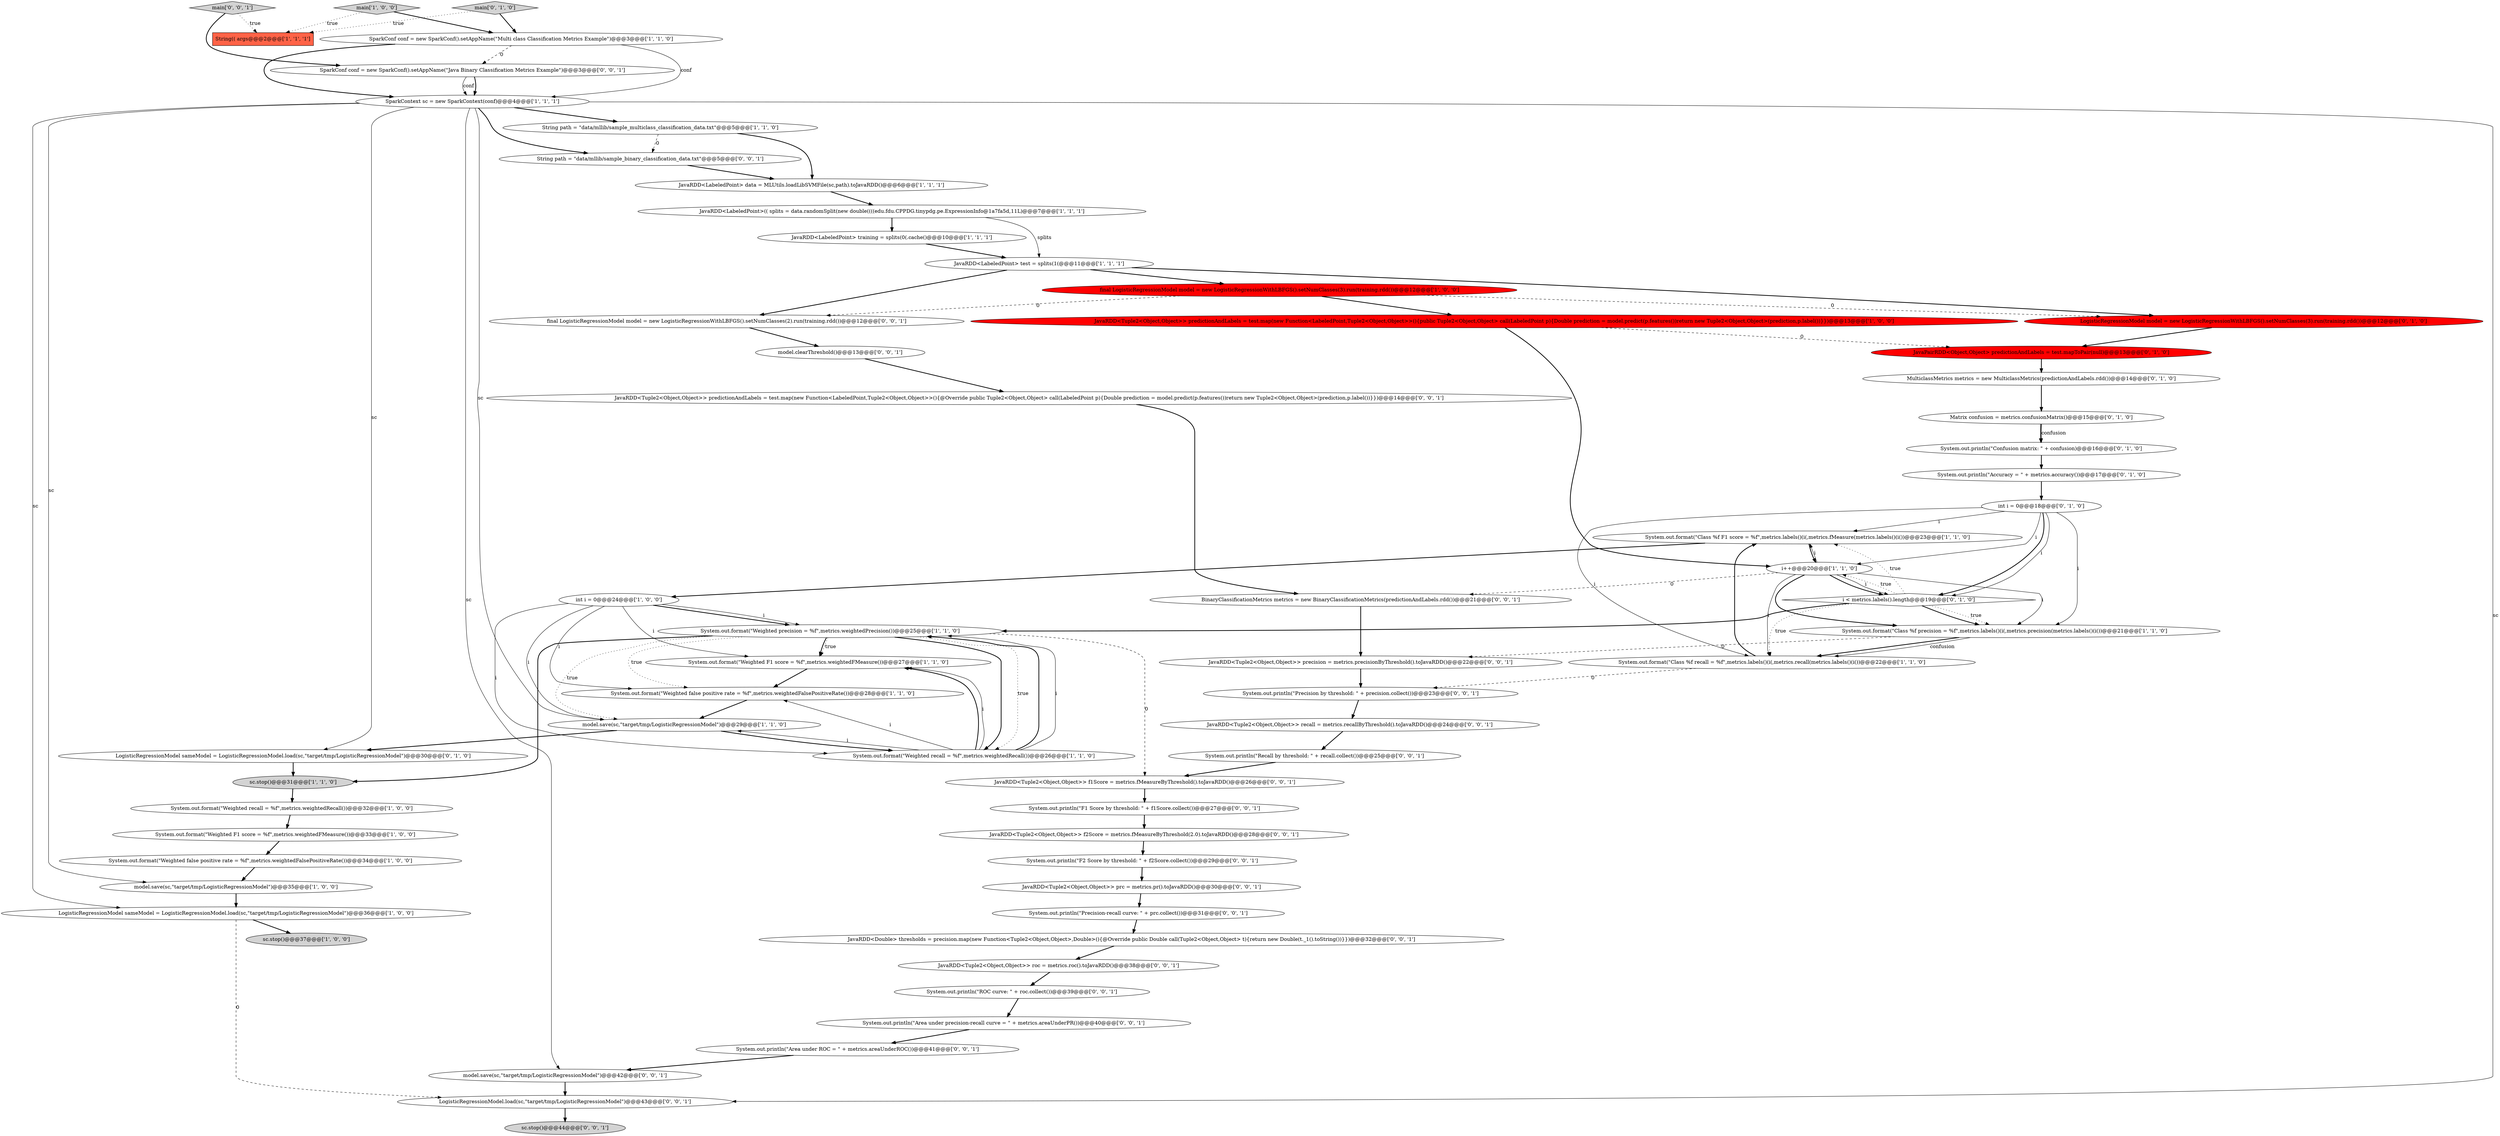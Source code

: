 digraph {
22 [style = filled, label = "System.out.format(\"Class %f F1 score = %f\",metrics.labels()(i(,metrics.fMeasure(metrics.labels()(i())@@@23@@@['1', '1', '0']", fillcolor = white, shape = ellipse image = "AAA0AAABBB1BBB"];
40 [style = filled, label = "model.clearThreshold()@@@13@@@['0', '0', '1']", fillcolor = white, shape = ellipse image = "AAA0AAABBB3BBB"];
53 [style = filled, label = "BinaryClassificationMetrics metrics = new BinaryClassificationMetrics(predictionAndLabels.rdd())@@@21@@@['0', '0', '1']", fillcolor = white, shape = ellipse image = "AAA0AAABBB3BBB"];
62 [style = filled, label = "LogisticRegressionModel.load(sc,\"target/tmp/LogisticRegressionModel\")@@@43@@@['0', '0', '1']", fillcolor = white, shape = ellipse image = "AAA0AAABBB3BBB"];
10 [style = filled, label = "System.out.format(\"Weighted F1 score = %f\",metrics.weightedFMeasure())@@@27@@@['1', '1', '0']", fillcolor = white, shape = ellipse image = "AAA0AAABBB1BBB"];
27 [style = filled, label = "JavaRDD<LabeledPoint> training = splits(0(.cache()@@@10@@@['1', '1', '1']", fillcolor = white, shape = ellipse image = "AAA0AAABBB1BBB"];
54 [style = filled, label = "JavaRDD<Double> thresholds = precision.map(new Function<Tuple2<Object,Object>,Double>(){@Override public Double call(Tuple2<Object,Object> t){return new Double(t._1().toString())}})@@@32@@@['0', '0', '1']", fillcolor = white, shape = ellipse image = "AAA0AAABBB3BBB"];
8 [style = filled, label = "i++@@@20@@@['1', '1', '0']", fillcolor = white, shape = ellipse image = "AAA0AAABBB1BBB"];
30 [style = filled, label = "int i = 0@@@18@@@['0', '1', '0']", fillcolor = white, shape = ellipse image = "AAA0AAABBB2BBB"];
21 [style = filled, label = "LogisticRegressionModel sameModel = LogisticRegressionModel.load(sc,\"target/tmp/LogisticRegressionModel\")@@@36@@@['1', '0', '0']", fillcolor = white, shape = ellipse image = "AAA0AAABBB1BBB"];
24 [style = filled, label = "sc.stop()@@@37@@@['1', '0', '0']", fillcolor = lightgray, shape = ellipse image = "AAA0AAABBB1BBB"];
50 [style = filled, label = "JavaRDD<Tuple2<Object,Object>> precision = metrics.precisionByThreshold().toJavaRDD()@@@22@@@['0', '0', '1']", fillcolor = white, shape = ellipse image = "AAA0AAABBB3BBB"];
15 [style = filled, label = "int i = 0@@@24@@@['1', '0', '0']", fillcolor = white, shape = ellipse image = "AAA0AAABBB1BBB"];
5 [style = filled, label = "SparkContext sc = new SparkContext(conf)@@@4@@@['1', '1', '1']", fillcolor = white, shape = ellipse image = "AAA0AAABBB1BBB"];
14 [style = filled, label = "sc.stop()@@@31@@@['1', '1', '0']", fillcolor = lightgray, shape = ellipse image = "AAA0AAABBB1BBB"];
28 [style = filled, label = "LogisticRegressionModel model = new LogisticRegressionWithLBFGS().setNumClasses(3).run(training.rdd())@@@12@@@['0', '1', '0']", fillcolor = red, shape = ellipse image = "AAA1AAABBB2BBB"];
46 [style = filled, label = "System.out.println(\"Precision by threshold: \" + precision.collect())@@@23@@@['0', '0', '1']", fillcolor = white, shape = ellipse image = "AAA0AAABBB3BBB"];
29 [style = filled, label = "main['0', '1', '0']", fillcolor = lightgray, shape = diamond image = "AAA0AAABBB2BBB"];
6 [style = filled, label = "System.out.format(\"Weighted false positive rate = %f\",metrics.weightedFalsePositiveRate())@@@28@@@['1', '1', '0']", fillcolor = white, shape = ellipse image = "AAA0AAABBB1BBB"];
51 [style = filled, label = "main['0', '0', '1']", fillcolor = lightgray, shape = diamond image = "AAA0AAABBB3BBB"];
45 [style = filled, label = "System.out.println(\"Area under precision-recall curve = \" + metrics.areaUnderPR())@@@40@@@['0', '0', '1']", fillcolor = white, shape = ellipse image = "AAA0AAABBB3BBB"];
18 [style = filled, label = "JavaRDD<Tuple2<Object,Object>> predictionAndLabels = test.map(new Function<LabeledPoint,Tuple2<Object,Object>>(){public Tuple2<Object,Object> call(LabeledPoint p){Double prediction = model.predict(p.features())return new Tuple2<Object,Object>(prediction,p.label())}})@@@13@@@['1', '0', '0']", fillcolor = red, shape = ellipse image = "AAA1AAABBB1BBB"];
59 [style = filled, label = "JavaRDD<Tuple2<Object,Object>> predictionAndLabels = test.map(new Function<LabeledPoint,Tuple2<Object,Object>>(){@Override public Tuple2<Object,Object> call(LabeledPoint p){Double prediction = model.predict(p.features())return new Tuple2<Object,Object>(prediction,p.label())}})@@@14@@@['0', '0', '1']", fillcolor = white, shape = ellipse image = "AAA0AAABBB3BBB"];
4 [style = filled, label = "SparkConf conf = new SparkConf().setAppName(\"Multi class Classification Metrics Example\")@@@3@@@['1', '1', '0']", fillcolor = white, shape = ellipse image = "AAA0AAABBB1BBB"];
3 [style = filled, label = "System.out.format(\"Class %f precision = %f\",metrics.labels()(i(,metrics.precision(metrics.labels()(i())@@@21@@@['1', '1', '0']", fillcolor = white, shape = ellipse image = "AAA0AAABBB1BBB"];
39 [style = filled, label = "model.save(sc,\"target/tmp/LogisticRegressionModel\")@@@42@@@['0', '0', '1']", fillcolor = white, shape = ellipse image = "AAA0AAABBB3BBB"];
13 [style = filled, label = "JavaRDD<LabeledPoint> test = splits(1(@@@11@@@['1', '1', '1']", fillcolor = white, shape = ellipse image = "AAA0AAABBB1BBB"];
20 [style = filled, label = "System.out.format(\"Weighted precision = %f\",metrics.weightedPrecision())@@@25@@@['1', '1', '0']", fillcolor = white, shape = ellipse image = "AAA0AAABBB1BBB"];
9 [style = filled, label = "model.save(sc,\"target/tmp/LogisticRegressionModel\")@@@35@@@['1', '0', '0']", fillcolor = white, shape = ellipse image = "AAA0AAABBB1BBB"];
41 [style = filled, label = "System.out.println(\"Recall by threshold: \" + recall.collect())@@@25@@@['0', '0', '1']", fillcolor = white, shape = ellipse image = "AAA0AAABBB3BBB"];
37 [style = filled, label = "Matrix confusion = metrics.confusionMatrix()@@@15@@@['0', '1', '0']", fillcolor = white, shape = ellipse image = "AAA0AAABBB2BBB"];
32 [style = filled, label = "MulticlassMetrics metrics = new MulticlassMetrics(predictionAndLabels.rdd())@@@14@@@['0', '1', '0']", fillcolor = white, shape = ellipse image = "AAA0AAABBB2BBB"];
61 [style = filled, label = "SparkConf conf = new SparkConf().setAppName(\"Java Binary Classification Metrics Example\")@@@3@@@['0', '0', '1']", fillcolor = white, shape = ellipse image = "AAA0AAABBB3BBB"];
52 [style = filled, label = "System.out.println(\"Precision-recall curve: \" + prc.collect())@@@31@@@['0', '0', '1']", fillcolor = white, shape = ellipse image = "AAA0AAABBB3BBB"];
57 [style = filled, label = "String path = \"data/mllib/sample_binary_classification_data.txt\"@@@5@@@['0', '0', '1']", fillcolor = white, shape = ellipse image = "AAA0AAABBB3BBB"];
17 [style = filled, label = "JavaRDD<LabeledPoint>(( splits = data.randomSplit(new double((((edu.fdu.CPPDG.tinypdg.pe.ExpressionInfo@1a7fa5d,11L)@@@7@@@['1', '1', '1']", fillcolor = white, shape = ellipse image = "AAA0AAABBB1BBB"];
31 [style = filled, label = "System.out.println(\"Confusion matrix: \" + confusion)@@@16@@@['0', '1', '0']", fillcolor = white, shape = ellipse image = "AAA0AAABBB2BBB"];
12 [style = filled, label = "main['1', '0', '0']", fillcolor = lightgray, shape = diamond image = "AAA0AAABBB1BBB"];
23 [style = filled, label = "model.save(sc,\"target/tmp/LogisticRegressionModel\")@@@29@@@['1', '1', '0']", fillcolor = white, shape = ellipse image = "AAA0AAABBB1BBB"];
2 [style = filled, label = "String(( args@@@2@@@['1', '1', '1']", fillcolor = tomato, shape = box image = "AAA0AAABBB1BBB"];
11 [style = filled, label = "System.out.format(\"Weighted false positive rate = %f\",metrics.weightedFalsePositiveRate())@@@34@@@['1', '0', '0']", fillcolor = white, shape = ellipse image = "AAA0AAABBB1BBB"];
16 [style = filled, label = "System.out.format(\"Weighted F1 score = %f\",metrics.weightedFMeasure())@@@33@@@['1', '0', '0']", fillcolor = white, shape = ellipse image = "AAA0AAABBB1BBB"];
36 [style = filled, label = "i < metrics.labels().length@@@19@@@['0', '1', '0']", fillcolor = white, shape = diamond image = "AAA0AAABBB2BBB"];
33 [style = filled, label = "System.out.println(\"Accuracy = \" + metrics.accuracy())@@@17@@@['0', '1', '0']", fillcolor = white, shape = ellipse image = "AAA0AAABBB2BBB"];
38 [style = filled, label = "JavaRDD<Tuple2<Object,Object>> prc = metrics.pr().toJavaRDD()@@@30@@@['0', '0', '1']", fillcolor = white, shape = ellipse image = "AAA0AAABBB3BBB"];
48 [style = filled, label = "JavaRDD<Tuple2<Object,Object>> f2Score = metrics.fMeasureByThreshold(2.0).toJavaRDD()@@@28@@@['0', '0', '1']", fillcolor = white, shape = ellipse image = "AAA0AAABBB3BBB"];
55 [style = filled, label = "System.out.println(\"F2 Score by threshold: \" + f2Score.collect())@@@29@@@['0', '0', '1']", fillcolor = white, shape = ellipse image = "AAA0AAABBB3BBB"];
56 [style = filled, label = "System.out.println(\"Area under ROC = \" + metrics.areaUnderROC())@@@41@@@['0', '0', '1']", fillcolor = white, shape = ellipse image = "AAA0AAABBB3BBB"];
7 [style = filled, label = "String path = \"data/mllib/sample_multiclass_classification_data.txt\"@@@5@@@['1', '1', '0']", fillcolor = white, shape = ellipse image = "AAA0AAABBB1BBB"];
26 [style = filled, label = "System.out.format(\"Weighted recall = %f\",metrics.weightedRecall())@@@26@@@['1', '1', '0']", fillcolor = white, shape = ellipse image = "AAA0AAABBB1BBB"];
44 [style = filled, label = "System.out.println(\"ROC curve: \" + roc.collect())@@@39@@@['0', '0', '1']", fillcolor = white, shape = ellipse image = "AAA0AAABBB3BBB"];
34 [style = filled, label = "JavaPairRDD<Object,Object> predictionAndLabels = test.mapToPair(null)@@@13@@@['0', '1', '0']", fillcolor = red, shape = ellipse image = "AAA1AAABBB2BBB"];
25 [style = filled, label = "JavaRDD<LabeledPoint> data = MLUtils.loadLibSVMFile(sc,path).toJavaRDD()@@@6@@@['1', '1', '1']", fillcolor = white, shape = ellipse image = "AAA0AAABBB1BBB"];
43 [style = filled, label = "JavaRDD<Tuple2<Object,Object>> roc = metrics.roc().toJavaRDD()@@@38@@@['0', '0', '1']", fillcolor = white, shape = ellipse image = "AAA0AAABBB3BBB"];
47 [style = filled, label = "final LogisticRegressionModel model = new LogisticRegressionWithLBFGS().setNumClasses(2).run(training.rdd())@@@12@@@['0', '0', '1']", fillcolor = white, shape = ellipse image = "AAA0AAABBB3BBB"];
60 [style = filled, label = "JavaRDD<Tuple2<Object,Object>> recall = metrics.recallByThreshold().toJavaRDD()@@@24@@@['0', '0', '1']", fillcolor = white, shape = ellipse image = "AAA0AAABBB3BBB"];
42 [style = filled, label = "System.out.println(\"F1 Score by threshold: \" + f1Score.collect())@@@27@@@['0', '0', '1']", fillcolor = white, shape = ellipse image = "AAA0AAABBB3BBB"];
49 [style = filled, label = "JavaRDD<Tuple2<Object,Object>> f1Score = metrics.fMeasureByThreshold().toJavaRDD()@@@26@@@['0', '0', '1']", fillcolor = white, shape = ellipse image = "AAA0AAABBB3BBB"];
58 [style = filled, label = "sc.stop()@@@44@@@['0', '0', '1']", fillcolor = lightgray, shape = ellipse image = "AAA0AAABBB3BBB"];
1 [style = filled, label = "System.out.format(\"Weighted recall = %f\",metrics.weightedRecall())@@@32@@@['1', '0', '0']", fillcolor = white, shape = ellipse image = "AAA0AAABBB1BBB"];
35 [style = filled, label = "LogisticRegressionModel sameModel = LogisticRegressionModel.load(sc,\"target/tmp/LogisticRegressionModel\")@@@30@@@['0', '1', '0']", fillcolor = white, shape = ellipse image = "AAA0AAABBB2BBB"];
19 [style = filled, label = "System.out.format(\"Class %f recall = %f\",metrics.labels()(i(,metrics.recall(metrics.labels()(i())@@@22@@@['1', '1', '0']", fillcolor = white, shape = ellipse image = "AAA0AAABBB1BBB"];
0 [style = filled, label = "final LogisticRegressionModel model = new LogisticRegressionWithLBFGS().setNumClasses(3).run(training.rdd())@@@12@@@['1', '0', '0']", fillcolor = red, shape = ellipse image = "AAA1AAABBB1BBB"];
27->13 [style = bold, label=""];
36->8 [style = dotted, label="true"];
13->47 [style = bold, label=""];
39->62 [style = bold, label=""];
22->15 [style = bold, label=""];
32->37 [style = bold, label=""];
29->2 [style = dotted, label="true"];
26->10 [style = bold, label=""];
38->52 [style = bold, label=""];
20->26 [style = bold, label=""];
5->62 [style = solid, label="sc"];
30->36 [style = bold, label=""];
21->24 [style = bold, label=""];
42->48 [style = bold, label=""];
0->47 [style = dashed, label="0"];
11->9 [style = bold, label=""];
36->20 [style = bold, label=""];
22->8 [style = bold, label=""];
8->36 [style = bold, label=""];
15->26 [style = solid, label="i"];
51->61 [style = bold, label=""];
3->19 [style = bold, label=""];
37->31 [style = bold, label=""];
15->20 [style = bold, label=""];
9->21 [style = bold, label=""];
34->32 [style = bold, label=""];
17->27 [style = bold, label=""];
43->44 [style = bold, label=""];
5->39 [style = solid, label="sc"];
15->10 [style = solid, label="i"];
20->26 [style = dotted, label="true"];
8->36 [style = solid, label="i"];
12->2 [style = dotted, label="true"];
20->14 [style = bold, label=""];
41->49 [style = bold, label=""];
55->38 [style = bold, label=""];
60->41 [style = bold, label=""];
57->25 [style = bold, label=""];
0->28 [style = dashed, label="0"];
15->6 [style = solid, label="i"];
46->60 [style = bold, label=""];
23->35 [style = bold, label=""];
5->57 [style = bold, label=""];
26->23 [style = solid, label="i"];
7->57 [style = dashed, label="0"];
20->49 [style = dashed, label="0"];
1->16 [style = bold, label=""];
30->36 [style = solid, label="i"];
36->3 [style = dotted, label="true"];
31->33 [style = bold, label=""];
48->55 [style = bold, label=""];
19->46 [style = dashed, label="0"];
20->10 [style = dotted, label="true"];
8->19 [style = solid, label="i"];
33->30 [style = bold, label=""];
5->35 [style = solid, label="sc"];
45->56 [style = bold, label=""];
5->7 [style = bold, label=""];
30->8 [style = solid, label="i"];
44->45 [style = bold, label=""];
19->22 [style = bold, label=""];
26->20 [style = bold, label=""];
20->6 [style = dotted, label="true"];
52->54 [style = bold, label=""];
13->0 [style = bold, label=""];
5->21 [style = solid, label="sc"];
36->22 [style = dotted, label="true"];
5->23 [style = solid, label="sc"];
47->40 [style = bold, label=""];
54->43 [style = bold, label=""];
6->23 [style = bold, label=""];
4->5 [style = solid, label="conf"];
26->20 [style = solid, label="i"];
8->3 [style = bold, label=""];
36->19 [style = dotted, label="true"];
40->59 [style = bold, label=""];
30->22 [style = solid, label="i"];
25->17 [style = bold, label=""];
10->6 [style = bold, label=""];
35->14 [style = bold, label=""];
59->53 [style = bold, label=""];
53->50 [style = bold, label=""];
18->34 [style = dashed, label="0"];
26->6 [style = solid, label="i"];
51->2 [style = dotted, label="true"];
26->10 [style = solid, label="i"];
20->23 [style = dotted, label="true"];
56->39 [style = bold, label=""];
37->31 [style = solid, label="confusion"];
0->18 [style = bold, label=""];
18->8 [style = bold, label=""];
15->20 [style = solid, label="i"];
30->19 [style = solid, label="i"];
3->19 [style = solid, label="confusion"];
4->5 [style = bold, label=""];
5->9 [style = solid, label="sc"];
49->42 [style = bold, label=""];
21->62 [style = dashed, label="0"];
29->4 [style = bold, label=""];
4->61 [style = dashed, label="0"];
16->11 [style = bold, label=""];
8->3 [style = solid, label="i"];
28->34 [style = bold, label=""];
61->5 [style = bold, label=""];
50->46 [style = bold, label=""];
8->22 [style = solid, label="i"];
62->58 [style = bold, label=""];
23->26 [style = bold, label=""];
8->53 [style = dashed, label="0"];
61->5 [style = solid, label="conf"];
14->1 [style = bold, label=""];
20->10 [style = bold, label=""];
3->50 [style = dashed, label="0"];
12->4 [style = bold, label=""];
17->13 [style = solid, label="splits"];
7->25 [style = bold, label=""];
30->3 [style = solid, label="i"];
15->23 [style = solid, label="i"];
13->28 [style = bold, label=""];
36->3 [style = bold, label=""];
}
